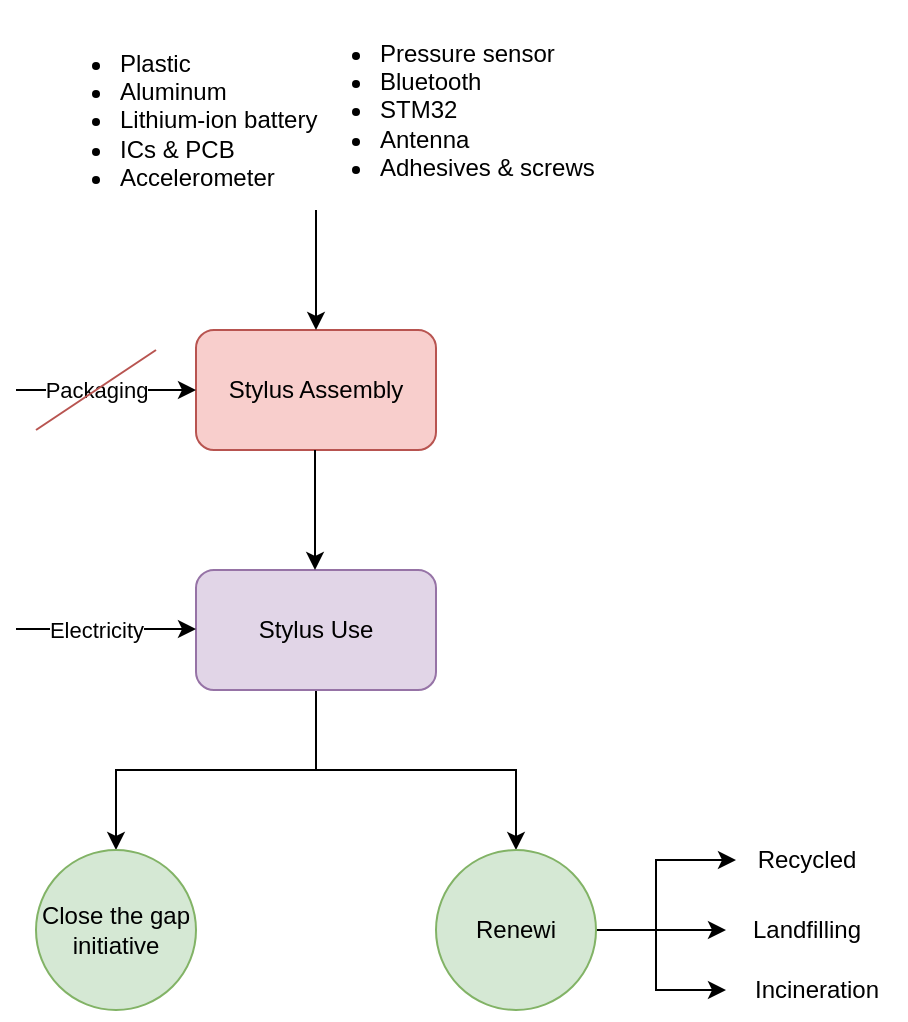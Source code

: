 <mxfile pages="2">
    <diagram name="Page-1" id="hazr50hwwuZPgUgjBaBv">
        <mxGraphModel dx="1152" dy="642" grid="1" gridSize="10" guides="1" tooltips="1" connect="1" arrows="1" fold="1" page="1" pageScale="1" pageWidth="850" pageHeight="1100" math="0" shadow="0">
            <root>
                <mxCell id="0"/>
                <mxCell id="1" parent="0"/>
                <mxCell id="BioHWFfCx4re4zxQ0U1X-1" value="Stylus Assembly" style="rounded=1;whiteSpace=wrap;html=1;fillColor=#f8cecc;strokeColor=#b85450;" parent="1" vertex="1">
                    <mxGeometry x="210" y="250" width="120" height="60" as="geometry"/>
                </mxCell>
                <mxCell id="BioHWFfCx4re4zxQ0U1X-11" style="edgeStyle=orthogonalEdgeStyle;rounded=0;orthogonalLoop=1;jettySize=auto;html=1;exitX=0.5;exitY=1;exitDx=0;exitDy=0;" parent="1" source="BioHWFfCx4re4zxQ0U1X-2" target="BioHWFfCx4re4zxQ0U1X-3" edge="1">
                    <mxGeometry relative="1" as="geometry"/>
                </mxCell>
                <mxCell id="BioHWFfCx4re4zxQ0U1X-12" style="edgeStyle=orthogonalEdgeStyle;rounded=0;orthogonalLoop=1;jettySize=auto;html=1;exitX=0.5;exitY=1;exitDx=0;exitDy=0;entryX=0.5;entryY=0;entryDx=0;entryDy=0;" parent="1" source="BioHWFfCx4re4zxQ0U1X-2" target="BioHWFfCx4re4zxQ0U1X-4" edge="1">
                    <mxGeometry relative="1" as="geometry"/>
                </mxCell>
                <mxCell id="BioHWFfCx4re4zxQ0U1X-2" value="Stylus Use" style="rounded=1;whiteSpace=wrap;html=1;fillColor=#e1d5e7;strokeColor=#9673a6;" parent="1" vertex="1">
                    <mxGeometry x="210" y="370" width="120" height="60" as="geometry"/>
                </mxCell>
                <mxCell id="BioHWFfCx4re4zxQ0U1X-3" value="Close the gap initiative" style="ellipse;whiteSpace=wrap;html=1;aspect=fixed;fillColor=#d5e8d4;strokeColor=#82b366;" parent="1" vertex="1">
                    <mxGeometry x="130" y="510" width="80" height="80" as="geometry"/>
                </mxCell>
                <mxCell id="BioHWFfCx4re4zxQ0U1X-21" style="edgeStyle=orthogonalEdgeStyle;rounded=0;orthogonalLoop=1;jettySize=auto;html=1;exitX=1;exitY=0.5;exitDx=0;exitDy=0;" parent="1" source="BioHWFfCx4re4zxQ0U1X-4" target="BioHWFfCx4re4zxQ0U1X-14" edge="1">
                    <mxGeometry relative="1" as="geometry">
                        <Array as="points">
                            <mxPoint x="440" y="550"/>
                            <mxPoint x="440" y="515"/>
                        </Array>
                    </mxGeometry>
                </mxCell>
                <mxCell id="BioHWFfCx4re4zxQ0U1X-22" style="edgeStyle=orthogonalEdgeStyle;rounded=0;orthogonalLoop=1;jettySize=auto;html=1;exitX=1;exitY=0.5;exitDx=0;exitDy=0;" parent="1" source="BioHWFfCx4re4zxQ0U1X-4" target="BioHWFfCx4re4zxQ0U1X-17" edge="1">
                    <mxGeometry relative="1" as="geometry"/>
                </mxCell>
                <mxCell id="BioHWFfCx4re4zxQ0U1X-23" style="edgeStyle=orthogonalEdgeStyle;rounded=0;orthogonalLoop=1;jettySize=auto;html=1;exitX=1;exitY=0.5;exitDx=0;exitDy=0;" parent="1" source="BioHWFfCx4re4zxQ0U1X-4" target="BioHWFfCx4re4zxQ0U1X-18" edge="1">
                    <mxGeometry relative="1" as="geometry">
                        <Array as="points">
                            <mxPoint x="440" y="550"/>
                            <mxPoint x="440" y="580"/>
                        </Array>
                    </mxGeometry>
                </mxCell>
                <mxCell id="BioHWFfCx4re4zxQ0U1X-4" value="Renewi" style="ellipse;whiteSpace=wrap;html=1;aspect=fixed;fillColor=#d5e8d4;strokeColor=#82b366;" parent="1" vertex="1">
                    <mxGeometry x="330" y="510" width="80" height="80" as="geometry"/>
                </mxCell>
                <mxCell id="BioHWFfCx4re4zxQ0U1X-5" value="" style="endArrow=classic;html=1;rounded=0;entryX=0.5;entryY=0;entryDx=0;entryDy=0;" parent="1" target="BioHWFfCx4re4zxQ0U1X-1" edge="1">
                    <mxGeometry width="50" height="50" relative="1" as="geometry">
                        <mxPoint x="270" y="190" as="sourcePoint"/>
                        <mxPoint x="295" y="140" as="targetPoint"/>
                    </mxGeometry>
                </mxCell>
                <mxCell id="BioHWFfCx4re4zxQ0U1X-6" value="" style="endArrow=classic;html=1;rounded=0;" parent="1" edge="1">
                    <mxGeometry width="50" height="50" relative="1" as="geometry">
                        <mxPoint x="120" y="280" as="sourcePoint"/>
                        <mxPoint x="210" y="280" as="targetPoint"/>
                    </mxGeometry>
                </mxCell>
                <mxCell id="BioHWFfCx4re4zxQ0U1X-7" value="Packaging" style="edgeLabel;html=1;align=center;verticalAlign=middle;resizable=0;points=[];" parent="BioHWFfCx4re4zxQ0U1X-6" vertex="1" connectable="0">
                    <mxGeometry x="-0.4" y="2" relative="1" as="geometry">
                        <mxPoint x="13" y="2" as="offset"/>
                    </mxGeometry>
                </mxCell>
                <mxCell id="BioHWFfCx4re4zxQ0U1X-8" value="" style="endArrow=classic;html=1;rounded=0;entryX=0.5;entryY=0;entryDx=0;entryDy=0;" parent="1" edge="1">
                    <mxGeometry width="50" height="50" relative="1" as="geometry">
                        <mxPoint x="269.5" y="310" as="sourcePoint"/>
                        <mxPoint x="269.5" y="370" as="targetPoint"/>
                    </mxGeometry>
                </mxCell>
                <mxCell id="BioHWFfCx4re4zxQ0U1X-14" value="Recycled" style="text;html=1;align=center;verticalAlign=middle;resizable=0;points=[];autosize=1;strokeColor=none;fillColor=none;" parent="1" vertex="1">
                    <mxGeometry x="480" y="500" width="70" height="30" as="geometry"/>
                </mxCell>
                <mxCell id="BioHWFfCx4re4zxQ0U1X-17" value="Landfilling" style="text;html=1;align=center;verticalAlign=middle;resizable=0;points=[];autosize=1;strokeColor=none;fillColor=none;" parent="1" vertex="1">
                    <mxGeometry x="475" y="535" width="80" height="30" as="geometry"/>
                </mxCell>
                <mxCell id="BioHWFfCx4re4zxQ0U1X-18" value="Incineration" style="text;html=1;align=center;verticalAlign=middle;resizable=0;points=[];autosize=1;strokeColor=none;fillColor=none;" parent="1" vertex="1">
                    <mxGeometry x="475" y="565" width="90" height="30" as="geometry"/>
                </mxCell>
                <mxCell id="BioHWFfCx4re4zxQ0U1X-24" value="E" style="endArrow=classic;html=1;rounded=0;" parent="1" edge="1">
                    <mxGeometry width="50" height="50" relative="1" as="geometry">
                        <mxPoint x="120" y="399.5" as="sourcePoint"/>
                        <mxPoint x="210" y="399.5" as="targetPoint"/>
                    </mxGeometry>
                </mxCell>
                <mxCell id="BioHWFfCx4re4zxQ0U1X-25" value="Electricity" style="edgeLabel;html=1;align=center;verticalAlign=middle;resizable=0;points=[];" parent="BioHWFfCx4re4zxQ0U1X-24" vertex="1" connectable="0">
                    <mxGeometry x="-0.4" y="2" relative="1" as="geometry">
                        <mxPoint x="13" y="2" as="offset"/>
                    </mxGeometry>
                </mxCell>
                <mxCell id="BioHWFfCx4re4zxQ0U1X-26" value="" style="endArrow=none;html=1;rounded=0;fillColor=#f8cecc;strokeColor=#b85450;" parent="1" edge="1">
                    <mxGeometry width="50" height="50" relative="1" as="geometry">
                        <mxPoint x="130" y="300" as="sourcePoint"/>
                        <mxPoint x="190" y="260" as="targetPoint"/>
                    </mxGeometry>
                </mxCell>
                <mxCell id="BioHWFfCx4re4zxQ0U1X-27" value="&lt;ul&gt;&lt;li style=&quot;&quot;&gt;Plastic&lt;/li&gt;&lt;li&gt;Aluminum&lt;/li&gt;&lt;li&gt;Lithium-ion battery&lt;/li&gt;&lt;li style=&quot;&quot;&gt;ICs &amp;amp; PCB&lt;/li&gt;&lt;li style=&quot;&quot;&gt;Accelerometer&lt;/li&gt;&lt;/ul&gt;" style="text;html=1;align=left;verticalAlign=middle;resizable=0;points=[];autosize=1;strokeColor=none;fillColor=none;" parent="1" vertex="1">
                    <mxGeometry x="130" y="90" width="160" height="110" as="geometry"/>
                </mxCell>
                <mxCell id="BioHWFfCx4re4zxQ0U1X-28" value="&lt;ul&gt;&lt;li&gt;&lt;span style=&quot;background-color: transparent;&quot;&gt;Pressure sensor&lt;/span&gt;&lt;/li&gt;&lt;li&gt;&lt;span style=&quot;background-color: transparent;&quot;&gt;Bluetooth&lt;/span&gt;&lt;/li&gt;&lt;li&gt;&lt;span style=&quot;background-color: transparent;&quot;&gt;&lt;font&gt;STM32&lt;font&gt;&amp;nbsp;&lt;/font&gt;&lt;/font&gt;&lt;/span&gt;&lt;/li&gt;&lt;li&gt;Antenna&lt;/li&gt;&lt;li style=&quot;text-align: left;&quot;&gt;Adhesives &amp;amp; screws&lt;/li&gt;&lt;/ul&gt;" style="text;html=1;align=left;verticalAlign=middle;resizable=0;points=[];autosize=1;strokeColor=none;fillColor=none;" parent="1" vertex="1">
                    <mxGeometry x="260" y="85" width="170" height="110" as="geometry"/>
                </mxCell>
            </root>
        </mxGraphModel>
    </diagram>
    <diagram id="FQTNAoSLrBLOzcStxePG" name="Page-2">
        <mxGraphModel dx="1152" dy="642" grid="1" gridSize="10" guides="1" tooltips="1" connect="1" arrows="1" fold="1" page="1" pageScale="1" pageWidth="850" pageHeight="1100" math="0" shadow="0">
            <root>
                <mxCell id="0"/>
                <mxCell id="1" parent="0"/>
                <mxCell id="3f9-WsnzokSMkpQv41fl-1" value="Tablet Assembly" style="rounded=1;whiteSpace=wrap;html=1;fillColor=#f8cecc;strokeColor=#b85450;" parent="1" vertex="1">
                    <mxGeometry x="220" y="265" width="120" height="60" as="geometry"/>
                </mxCell>
                <mxCell id="3f9-WsnzokSMkpQv41fl-2" style="edgeStyle=orthogonalEdgeStyle;rounded=0;orthogonalLoop=1;jettySize=auto;html=1;exitX=0.5;exitY=1;exitDx=0;exitDy=0;" parent="1" source="3f9-WsnzokSMkpQv41fl-4" target="3f9-WsnzokSMkpQv41fl-5" edge="1">
                    <mxGeometry relative="1" as="geometry"/>
                </mxCell>
                <mxCell id="3f9-WsnzokSMkpQv41fl-3" style="edgeStyle=orthogonalEdgeStyle;rounded=0;orthogonalLoop=1;jettySize=auto;html=1;exitX=0.5;exitY=1;exitDx=0;exitDy=0;entryX=0.5;entryY=0;entryDx=0;entryDy=0;" parent="1" source="3f9-WsnzokSMkpQv41fl-4" target="3f9-WsnzokSMkpQv41fl-9" edge="1">
                    <mxGeometry relative="1" as="geometry"/>
                </mxCell>
                <mxCell id="3f9-WsnzokSMkpQv41fl-4" value="Tablet Use" style="rounded=1;whiteSpace=wrap;html=1;fillColor=#e1d5e7;strokeColor=#9673a6;" parent="1" vertex="1">
                    <mxGeometry x="220" y="385" width="120" height="60" as="geometry"/>
                </mxCell>
                <mxCell id="3f9-WsnzokSMkpQv41fl-5" value="Close the gap initiative" style="ellipse;whiteSpace=wrap;html=1;aspect=fixed;fillColor=#d5e8d4;strokeColor=#82b366;" parent="1" vertex="1">
                    <mxGeometry x="140" y="525" width="80" height="80" as="geometry"/>
                </mxCell>
                <mxCell id="3f9-WsnzokSMkpQv41fl-6" style="edgeStyle=orthogonalEdgeStyle;rounded=0;orthogonalLoop=1;jettySize=auto;html=1;exitX=1;exitY=0.5;exitDx=0;exitDy=0;" parent="1" source="3f9-WsnzokSMkpQv41fl-9" target="3f9-WsnzokSMkpQv41fl-14" edge="1">
                    <mxGeometry relative="1" as="geometry">
                        <Array as="points">
                            <mxPoint x="450" y="565"/>
                            <mxPoint x="450" y="530"/>
                        </Array>
                    </mxGeometry>
                </mxCell>
                <mxCell id="3f9-WsnzokSMkpQv41fl-7" style="edgeStyle=orthogonalEdgeStyle;rounded=0;orthogonalLoop=1;jettySize=auto;html=1;exitX=1;exitY=0.5;exitDx=0;exitDy=0;" parent="1" source="3f9-WsnzokSMkpQv41fl-9" target="3f9-WsnzokSMkpQv41fl-15" edge="1">
                    <mxGeometry relative="1" as="geometry"/>
                </mxCell>
                <mxCell id="3f9-WsnzokSMkpQv41fl-8" style="edgeStyle=orthogonalEdgeStyle;rounded=0;orthogonalLoop=1;jettySize=auto;html=1;exitX=1;exitY=0.5;exitDx=0;exitDy=0;" parent="1" source="3f9-WsnzokSMkpQv41fl-9" target="3f9-WsnzokSMkpQv41fl-16" edge="1">
                    <mxGeometry relative="1" as="geometry">
                        <Array as="points">
                            <mxPoint x="450" y="565"/>
                            <mxPoint x="450" y="595"/>
                        </Array>
                    </mxGeometry>
                </mxCell>
                <mxCell id="3f9-WsnzokSMkpQv41fl-9" value="Renewi" style="ellipse;whiteSpace=wrap;html=1;aspect=fixed;fillColor=#d5e8d4;strokeColor=#82b366;" parent="1" vertex="1">
                    <mxGeometry x="340" y="525" width="80" height="80" as="geometry"/>
                </mxCell>
                <mxCell id="3f9-WsnzokSMkpQv41fl-10" value="" style="endArrow=classic;html=1;rounded=0;entryX=0.5;entryY=0;entryDx=0;entryDy=0;" parent="1" target="3f9-WsnzokSMkpQv41fl-1" edge="1">
                    <mxGeometry width="50" height="50" relative="1" as="geometry">
                        <mxPoint x="280" y="205" as="sourcePoint"/>
                        <mxPoint x="305" y="155" as="targetPoint"/>
                    </mxGeometry>
                </mxCell>
                <mxCell id="3f9-WsnzokSMkpQv41fl-11" value="" style="endArrow=classic;html=1;rounded=0;" parent="1" edge="1">
                    <mxGeometry width="50" height="50" relative="1" as="geometry">
                        <mxPoint x="130" y="295" as="sourcePoint"/>
                        <mxPoint x="220" y="295" as="targetPoint"/>
                    </mxGeometry>
                </mxCell>
                <mxCell id="3f9-WsnzokSMkpQv41fl-12" value="Packaging" style="edgeLabel;html=1;align=center;verticalAlign=middle;resizable=0;points=[];" parent="3f9-WsnzokSMkpQv41fl-11" vertex="1" connectable="0">
                    <mxGeometry x="-0.4" y="2" relative="1" as="geometry">
                        <mxPoint x="13" y="2" as="offset"/>
                    </mxGeometry>
                </mxCell>
                <mxCell id="3f9-WsnzokSMkpQv41fl-13" value="" style="endArrow=classic;html=1;rounded=0;entryX=0.5;entryY=0;entryDx=0;entryDy=0;" parent="1" edge="1">
                    <mxGeometry width="50" height="50" relative="1" as="geometry">
                        <mxPoint x="279.5" y="325" as="sourcePoint"/>
                        <mxPoint x="279.5" y="385" as="targetPoint"/>
                    </mxGeometry>
                </mxCell>
                <mxCell id="3f9-WsnzokSMkpQv41fl-14" value="38.5% Recycled" style="text;html=1;align=center;verticalAlign=middle;resizable=0;points=[];autosize=1;strokeColor=none;fillColor=none;" parent="1" vertex="1">
                    <mxGeometry x="485" y="515" width="110" height="30" as="geometry"/>
                </mxCell>
                <mxCell id="3f9-WsnzokSMkpQv41fl-15" value="56.8% Landfilling" style="text;html=1;align=center;verticalAlign=middle;resizable=0;points=[];autosize=1;strokeColor=none;fillColor=none;" parent="1" vertex="1">
                    <mxGeometry x="485" y="550" width="110" height="30" as="geometry"/>
                </mxCell>
                <mxCell id="3f9-WsnzokSMkpQv41fl-16" value="4.7% Incineration" style="text;html=1;align=center;verticalAlign=middle;resizable=0;points=[];autosize=1;strokeColor=none;fillColor=none;" parent="1" vertex="1">
                    <mxGeometry x="485" y="580" width="120" height="30" as="geometry"/>
                </mxCell>
                <mxCell id="3f9-WsnzokSMkpQv41fl-17" value="E" style="endArrow=classic;html=1;rounded=0;" parent="1" edge="1">
                    <mxGeometry width="50" height="50" relative="1" as="geometry">
                        <mxPoint x="130" y="414.5" as="sourcePoint"/>
                        <mxPoint x="220" y="414.5" as="targetPoint"/>
                    </mxGeometry>
                </mxCell>
                <mxCell id="3f9-WsnzokSMkpQv41fl-18" value="Electricity" style="edgeLabel;html=1;align=center;verticalAlign=middle;resizable=0;points=[];" parent="3f9-WsnzokSMkpQv41fl-17" vertex="1" connectable="0">
                    <mxGeometry x="-0.4" y="2" relative="1" as="geometry">
                        <mxPoint x="13" y="2" as="offset"/>
                    </mxGeometry>
                </mxCell>
                <mxCell id="3f9-WsnzokSMkpQv41fl-19" value="" style="endArrow=none;html=1;rounded=0;fillColor=#f8cecc;strokeColor=#b85450;" parent="1" edge="1">
                    <mxGeometry width="50" height="50" relative="1" as="geometry">
                        <mxPoint x="140" y="315" as="sourcePoint"/>
                        <mxPoint x="200" y="275" as="targetPoint"/>
                    </mxGeometry>
                </mxCell>
                <mxCell id="3f9-WsnzokSMkpQv41fl-20" value="&lt;ul&gt;&lt;li style=&quot;&quot;&gt;Aluminium&lt;/li&gt;&lt;li style=&quot;&quot;&gt;Steel sheet&lt;/li&gt;&lt;li style=&quot;&quot;&gt;Magnesium&lt;/li&gt;&lt;li style=&quot;&quot;&gt;Plastics&lt;/li&gt;&lt;li style=&quot;&quot;&gt;ABS&lt;/li&gt;&lt;/ul&gt;" style="text;html=1;align=left;verticalAlign=middle;resizable=0;points=[];autosize=1;strokeColor=none;fillColor=none;" parent="1" vertex="1">
                    <mxGeometry x="140" y="105" width="130" height="110" as="geometry"/>
                </mxCell>
                <mxCell id="3f9-WsnzokSMkpQv41fl-21" value="&lt;ul&gt;&lt;li&gt;Display panel&lt;/li&gt;&lt;li&gt;PCB&lt;/li&gt;&lt;li&gt;Speaker&amp;nbsp;&lt;/li&gt;&lt;li&gt;Battery&lt;/li&gt;&lt;li&gt;Polycarbonate&lt;/li&gt;&lt;/ul&gt;" style="text;html=1;align=left;verticalAlign=middle;resizable=0;points=[];autosize=1;strokeColor=none;fillColor=none;" parent="1" vertex="1">
                    <mxGeometry x="270" y="100" width="140" height="110" as="geometry"/>
                </mxCell>
            </root>
        </mxGraphModel>
    </diagram>
</mxfile>
